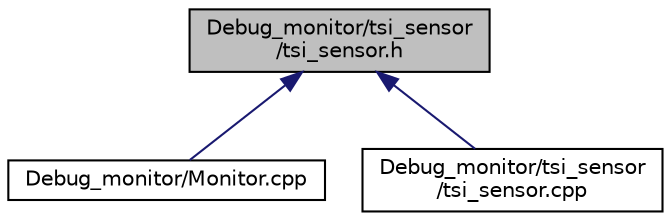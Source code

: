 digraph "Debug_monitor/tsi_sensor/tsi_sensor.h"
{
 // LATEX_PDF_SIZE
  edge [fontname="Helvetica",fontsize="10",labelfontname="Helvetica",labelfontsize="10"];
  node [fontname="Helvetica",fontsize="10",shape=record];
  Node1 [label="Debug_monitor/tsi_sensor\l/tsi_sensor.h",height=0.2,width=0.4,color="black", fillcolor="grey75", style="filled", fontcolor="black",tooltip=" "];
  Node1 -> Node2 [dir="back",color="midnightblue",fontsize="10",style="solid",fontname="Helvetica"];
  Node2 [label="Debug_monitor/Monitor.cpp",height=0.2,width=0.4,color="black", fillcolor="white", style="filled",URL="$_monitor_8cpp.html",tooltip=" "];
  Node1 -> Node3 [dir="back",color="midnightblue",fontsize="10",style="solid",fontname="Helvetica"];
  Node3 [label="Debug_monitor/tsi_sensor\l/tsi_sensor.cpp",height=0.2,width=0.4,color="black", fillcolor="white", style="filled",URL="$tsi__sensor_8cpp.html",tooltip=" "];
}
